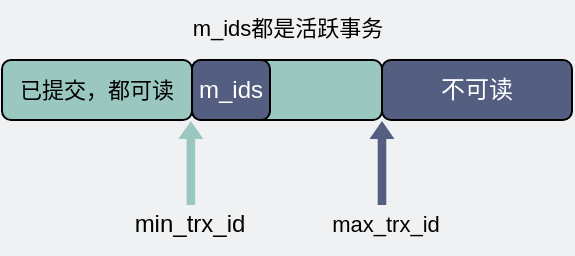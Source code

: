 <mxfile version="17.4.2" type="github">
  <diagram id="3228e29e-7158-1315-38df-8450db1d8a1d" name="Page-1">
    <mxGraphModel dx="621" dy="-651" grid="0" gridSize="10" guides="1" tooltips="1" connect="1" arrows="1" fold="1" page="1" pageScale="1" pageWidth="400" pageHeight="150" background="#EFF1F3" math="0" shadow="0">
      <root>
        <mxCell id="0" />
        <mxCell id="1" parent="0" />
        <mxCell id="i7mL7RvrMvwTbX-JpwGI-8" value="&lt;span style=&quot;font-size: 11px&quot;&gt;已提交，都可读&lt;/span&gt;" style="rounded=1;whiteSpace=wrap;html=1;fillColor=#9AC7BF;" parent="1" vertex="1">
          <mxGeometry x="58" y="1400" width="95" height="30" as="geometry" />
        </mxCell>
        <mxCell id="i7mL7RvrMvwTbX-JpwGI-9" value="" style="rounded=1;whiteSpace=wrap;html=1;fillColor=#9AC7BF;" parent="1" vertex="1">
          <mxGeometry x="153" y="1400" width="95" height="30" as="geometry" />
        </mxCell>
        <mxCell id="cxSt4ejn95i3qK7ZExYu-3" value="不可读" style="rounded=1;whiteSpace=wrap;html=1;fillColor=#535E80;fontColor=#FFFFFF;" parent="1" vertex="1">
          <mxGeometry x="248" y="1400" width="95" height="30" as="geometry" />
        </mxCell>
        <mxCell id="cxSt4ejn95i3qK7ZExYu-8" value="" style="shape=flexArrow;endArrow=classic;html=1;rounded=0;strokeColor=none;fillColor=#9AC7BF;endWidth=7.212;endSize=2.665;width=4.279;" parent="1" edge="1">
          <mxGeometry width="50" height="50" relative="1" as="geometry">
            <mxPoint x="152.43" y="1473" as="sourcePoint" />
            <mxPoint x="152.43" y="1430" as="targetPoint" />
          </mxGeometry>
        </mxCell>
        <mxCell id="cxSt4ejn95i3qK7ZExYu-10" value="min_trx_id" style="text;html=1;strokeColor=none;fillColor=none;align=center;verticalAlign=middle;whiteSpace=wrap;rounded=0;" parent="1" vertex="1">
          <mxGeometry x="122" y="1467" width="60" height="30" as="geometry" />
        </mxCell>
        <mxCell id="CTI4dgRi8EmnFpc28GfV-1" value="" style="shape=flexArrow;endArrow=classic;html=1;rounded=0;strokeColor=none;fillColor=#535E80;endWidth=7.212;endSize=2.665;width=4.279;fontColor=#535E80;" parent="1" edge="1">
          <mxGeometry width="50" height="50" relative="1" as="geometry">
            <mxPoint x="248" y="1473" as="sourcePoint" />
            <mxPoint x="248" y="1430" as="targetPoint" />
          </mxGeometry>
        </mxCell>
        <mxCell id="CTI4dgRi8EmnFpc28GfV-2" value="&lt;font style=&quot;font-size: 11px&quot;&gt;max_trx_id&lt;/font&gt;" style="text;html=1;strokeColor=none;fillColor=none;align=center;verticalAlign=middle;whiteSpace=wrap;rounded=0;" parent="1" vertex="1">
          <mxGeometry x="220" y="1467" width="60" height="30" as="geometry" />
        </mxCell>
        <mxCell id="CTI4dgRi8EmnFpc28GfV-4" value="&lt;font color=&quot;#ffffff&quot;&gt;m_ids&lt;/font&gt;" style="rounded=1;whiteSpace=wrap;html=1;fillColor=#535E80;" parent="1" vertex="1">
          <mxGeometry x="153" y="1400" width="39" height="30" as="geometry" />
        </mxCell>
        <mxCell id="CTI4dgRi8EmnFpc28GfV-5" value="m_ids都是活跃事务" style="text;html=1;strokeColor=none;fillColor=none;align=center;verticalAlign=middle;whiteSpace=wrap;rounded=0;fontSize=11;" parent="1" vertex="1">
          <mxGeometry x="146" y="1370" width="110" height="27" as="geometry" />
        </mxCell>
      </root>
    </mxGraphModel>
  </diagram>
</mxfile>
